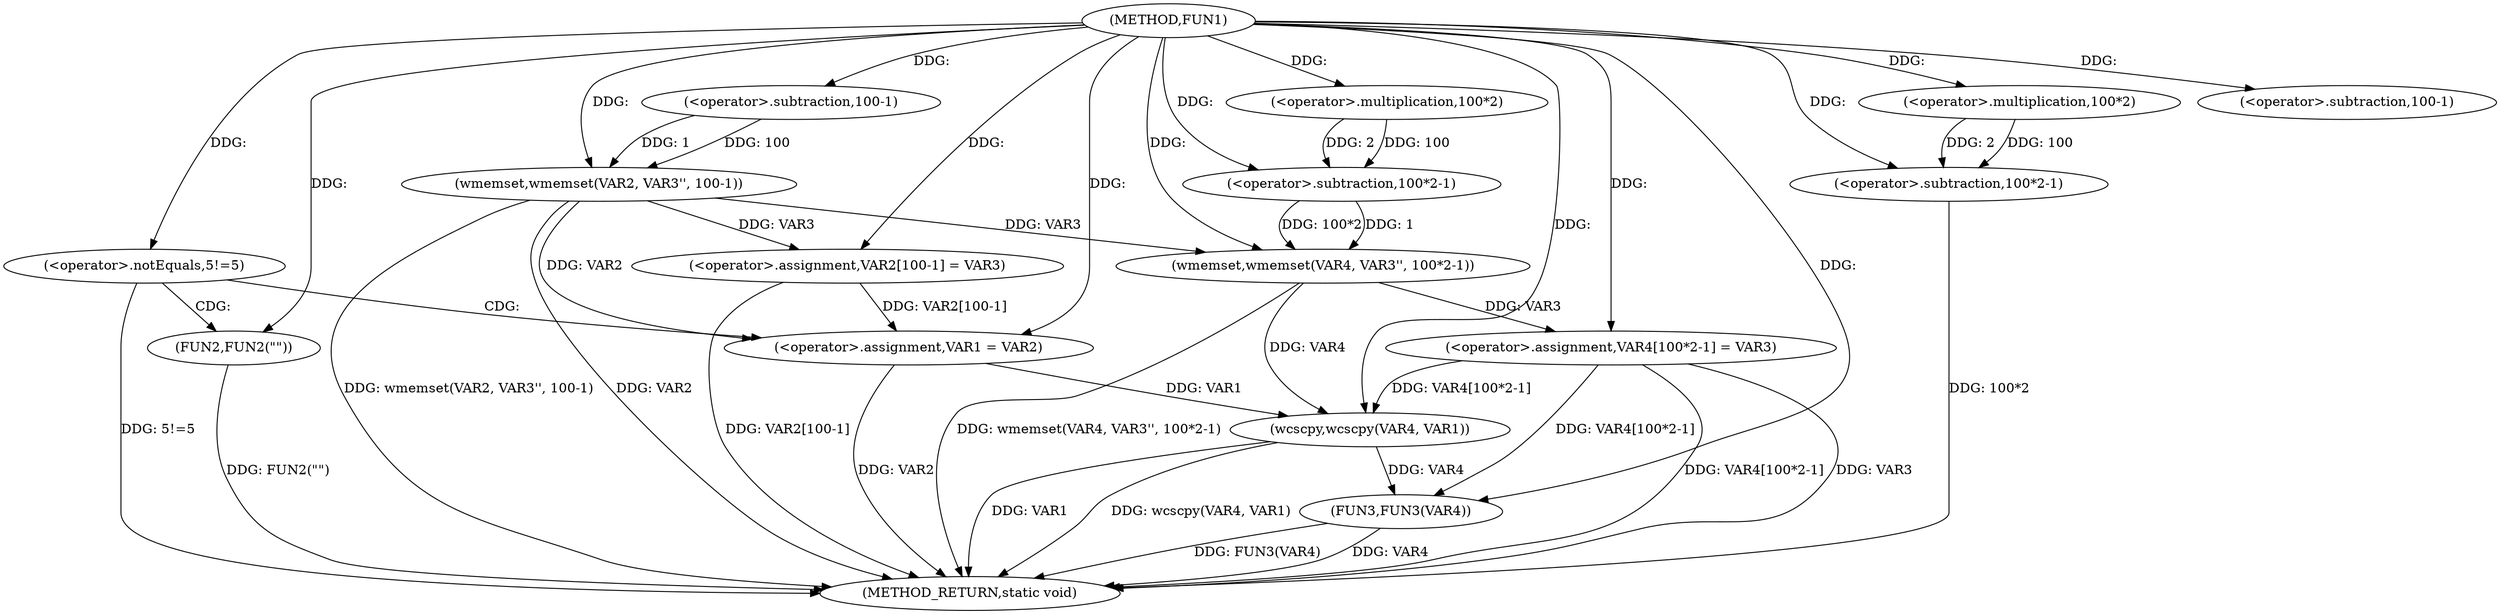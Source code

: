 digraph FUN1 {  
"1000100" [label = "(METHOD,FUN1)" ]
"1000153" [label = "(METHOD_RETURN,static void)" ]
"1000104" [label = "(wmemset,wmemset(VAR2, VAR3'', 100-1))" ]
"1000107" [label = "(<operator>.subtraction,100-1)" ]
"1000110" [label = "(<operator>.assignment,VAR2[100-1] = VAR3)" ]
"1000113" [label = "(<operator>.subtraction,100-1)" ]
"1000118" [label = "(<operator>.notEquals,5!=5)" ]
"1000122" [label = "(FUN2,FUN2(\"\"))" ]
"1000126" [label = "(<operator>.assignment,VAR1 = VAR2)" ]
"1000131" [label = "(wmemset,wmemset(VAR4, VAR3'', 100*2-1))" ]
"1000134" [label = "(<operator>.subtraction,100*2-1)" ]
"1000135" [label = "(<operator>.multiplication,100*2)" ]
"1000139" [label = "(<operator>.assignment,VAR4[100*2-1] = VAR3)" ]
"1000142" [label = "(<operator>.subtraction,100*2-1)" ]
"1000143" [label = "(<operator>.multiplication,100*2)" ]
"1000148" [label = "(wcscpy,wcscpy(VAR4, VAR1))" ]
"1000151" [label = "(FUN3,FUN3(VAR4))" ]
  "1000151" -> "1000153"  [ label = "DDG: FUN3(VAR4)"] 
  "1000104" -> "1000153"  [ label = "DDG: wmemset(VAR2, VAR3'', 100-1)"] 
  "1000104" -> "1000153"  [ label = "DDG: VAR2"] 
  "1000148" -> "1000153"  [ label = "DDG: wcscpy(VAR4, VAR1)"] 
  "1000118" -> "1000153"  [ label = "DDG: 5!=5"] 
  "1000148" -> "1000153"  [ label = "DDG: VAR1"] 
  "1000126" -> "1000153"  [ label = "DDG: VAR2"] 
  "1000131" -> "1000153"  [ label = "DDG: wmemset(VAR4, VAR3'', 100*2-1)"] 
  "1000139" -> "1000153"  [ label = "DDG: VAR4[100*2-1]"] 
  "1000151" -> "1000153"  [ label = "DDG: VAR4"] 
  "1000142" -> "1000153"  [ label = "DDG: 100*2"] 
  "1000122" -> "1000153"  [ label = "DDG: FUN2(\"\")"] 
  "1000139" -> "1000153"  [ label = "DDG: VAR3"] 
  "1000110" -> "1000153"  [ label = "DDG: VAR2[100-1]"] 
  "1000100" -> "1000104"  [ label = "DDG: "] 
  "1000107" -> "1000104"  [ label = "DDG: 100"] 
  "1000107" -> "1000104"  [ label = "DDG: 1"] 
  "1000100" -> "1000107"  [ label = "DDG: "] 
  "1000104" -> "1000110"  [ label = "DDG: VAR3"] 
  "1000100" -> "1000110"  [ label = "DDG: "] 
  "1000100" -> "1000113"  [ label = "DDG: "] 
  "1000100" -> "1000118"  [ label = "DDG: "] 
  "1000100" -> "1000122"  [ label = "DDG: "] 
  "1000104" -> "1000126"  [ label = "DDG: VAR2"] 
  "1000110" -> "1000126"  [ label = "DDG: VAR2[100-1]"] 
  "1000100" -> "1000126"  [ label = "DDG: "] 
  "1000100" -> "1000131"  [ label = "DDG: "] 
  "1000104" -> "1000131"  [ label = "DDG: VAR3"] 
  "1000134" -> "1000131"  [ label = "DDG: 100*2"] 
  "1000134" -> "1000131"  [ label = "DDG: 1"] 
  "1000135" -> "1000134"  [ label = "DDG: 100"] 
  "1000135" -> "1000134"  [ label = "DDG: 2"] 
  "1000100" -> "1000135"  [ label = "DDG: "] 
  "1000100" -> "1000134"  [ label = "DDG: "] 
  "1000131" -> "1000139"  [ label = "DDG: VAR3"] 
  "1000100" -> "1000139"  [ label = "DDG: "] 
  "1000143" -> "1000142"  [ label = "DDG: 100"] 
  "1000143" -> "1000142"  [ label = "DDG: 2"] 
  "1000100" -> "1000143"  [ label = "DDG: "] 
  "1000100" -> "1000142"  [ label = "DDG: "] 
  "1000131" -> "1000148"  [ label = "DDG: VAR4"] 
  "1000139" -> "1000148"  [ label = "DDG: VAR4[100*2-1]"] 
  "1000100" -> "1000148"  [ label = "DDG: "] 
  "1000126" -> "1000148"  [ label = "DDG: VAR1"] 
  "1000139" -> "1000151"  [ label = "DDG: VAR4[100*2-1]"] 
  "1000148" -> "1000151"  [ label = "DDG: VAR4"] 
  "1000100" -> "1000151"  [ label = "DDG: "] 
  "1000118" -> "1000122"  [ label = "CDG: "] 
  "1000118" -> "1000126"  [ label = "CDG: "] 
}
